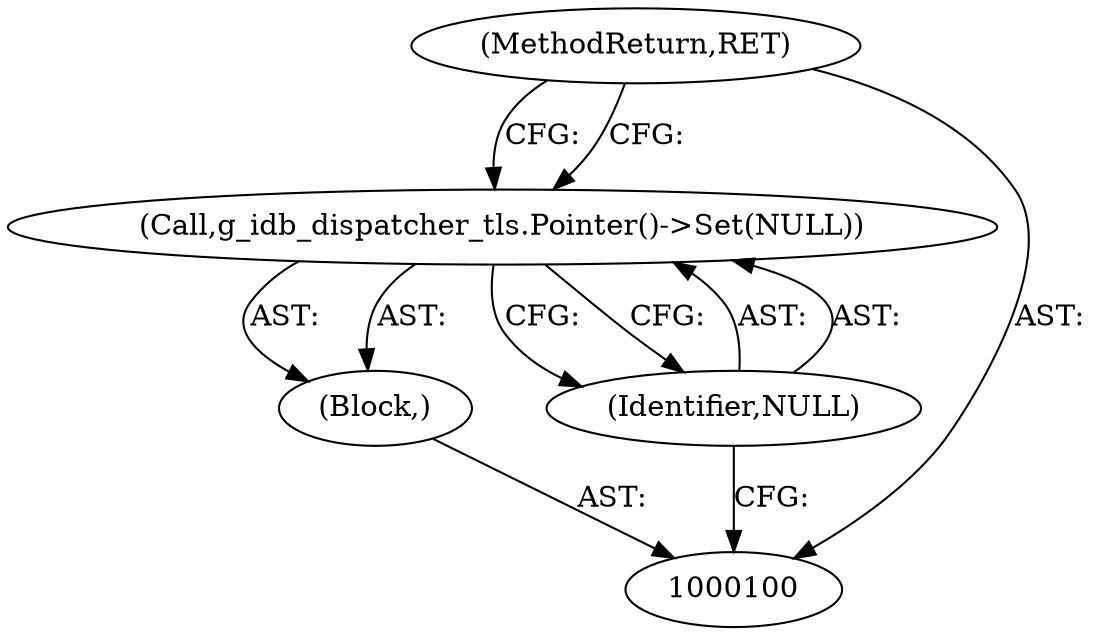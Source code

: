digraph "1_Chrome_cc7cde43832b547cdab856fe1bedc9514ca38e13_0" {
"1000104" [label="(MethodReturn,RET)"];
"1000101" [label="(Block,)"];
"1000102" [label="(Call,g_idb_dispatcher_tls.Pointer()->Set(NULL))"];
"1000103" [label="(Identifier,NULL)"];
"1000104" -> "1000100"  [label="AST: "];
"1000104" -> "1000102"  [label="CFG: "];
"1000101" -> "1000100"  [label="AST: "];
"1000102" -> "1000101"  [label="AST: "];
"1000102" -> "1000101"  [label="AST: "];
"1000102" -> "1000103"  [label="CFG: "];
"1000103" -> "1000102"  [label="AST: "];
"1000104" -> "1000102"  [label="CFG: "];
"1000103" -> "1000102"  [label="AST: "];
"1000103" -> "1000100"  [label="CFG: "];
"1000102" -> "1000103"  [label="CFG: "];
}

